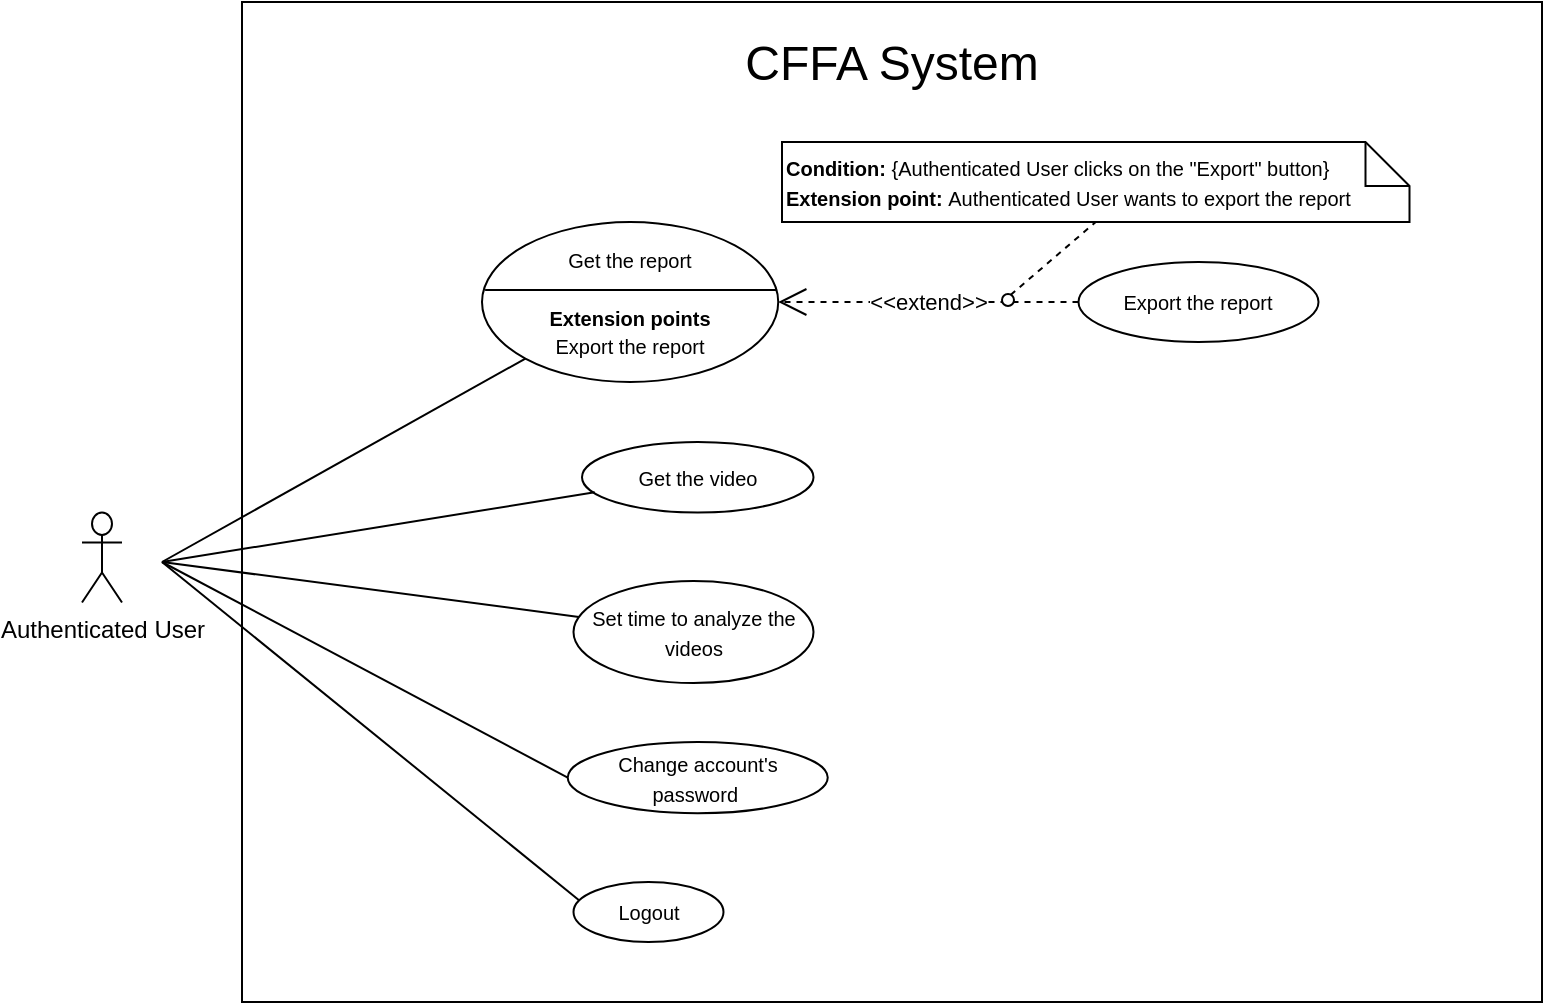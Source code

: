 <mxfile version="14.5.1" type="device" pages="7"><diagram id="6UJ6OiUAnsXP5WU5iYvn" name="UsecaseOverview"><mxGraphModel dx="1186" dy="1715" grid="1" gridSize="10" guides="1" tooltips="1" connect="1" arrows="1" fold="1" page="1" pageScale="1" pageWidth="850" pageHeight="1100" math="0" shadow="0"><root><mxCell id="0"/><mxCell id="1" parent="0"/><mxCell id="tI6X_pEvOobuKZceDdd3-5" value="" style="rounded=0;whiteSpace=wrap;html=1;" parent="1" vertex="1"><mxGeometry x="130" y="-980" width="650" height="500" as="geometry"/></mxCell><mxCell id="INBuplyQTcS28SzZKjMm-4" value="&lt;span style=&quot;font-size: 24px&quot;&gt;CFFA System&lt;/span&gt;" style="text;html=1;strokeColor=none;fillColor=none;align=center;verticalAlign=middle;whiteSpace=wrap;rounded=0;" parent="1" vertex="1"><mxGeometry x="290" y="-958.75" width="330" height="20" as="geometry"/></mxCell><mxCell id="INBuplyQTcS28SzZKjMm-292" value="&lt;font style=&quot;font-size: 10px&quot;&gt;Get the report&lt;br&gt;&lt;br&gt;&lt;b&gt;Extension points&lt;br&gt;&lt;/b&gt;Export the report&lt;br&gt;&lt;/font&gt;" style="ellipse;whiteSpace=wrap;html=1;fillColor=#ffffff;gradientColor=none;" parent="1" vertex="1"><mxGeometry x="250.0" y="-870.0" width="148.12" height="80" as="geometry"/></mxCell><mxCell id="INBuplyQTcS28SzZKjMm-295" value="&lt;font style=&quot;font-size: 10px&quot;&gt;Get the video&lt;br&gt;&lt;/font&gt;" style="ellipse;whiteSpace=wrap;html=1;fillColor=#ffffff;gradientColor=none;" parent="1" vertex="1"><mxGeometry x="300" y="-760" width="115.75" height="35.25" as="geometry"/></mxCell><mxCell id="INBuplyQTcS28SzZKjMm-310" value="Authenticated User" style="shape=umlActor;verticalLabelPosition=bottom;verticalAlign=top;html=1;outlineConnect=0;" parent="1" vertex="1"><mxGeometry x="50" y="-724.75" width="20" height="45" as="geometry"/></mxCell><mxCell id="INBuplyQTcS28SzZKjMm-312" value="&lt;font style=&quot;font-size: 10px&quot;&gt;Logout&lt;/font&gt;" style="ellipse;whiteSpace=wrap;html=1;fillColor=#ffffff;gradientColor=none;" parent="1" vertex="1"><mxGeometry x="295.75" y="-540" width="75" height="30" as="geometry"/></mxCell><mxCell id="INBuplyQTcS28SzZKjMm-321" value="" style="endArrow=none;html=1;rounded=0;exitX=0.039;exitY=0.308;exitDx=0;exitDy=0;exitPerimeter=0;" parent="1" source="INBuplyQTcS28SzZKjMm-312" edge="1"><mxGeometry relative="1" as="geometry"><mxPoint x="631" y="-602.5" as="sourcePoint"/><mxPoint x="90" y="-700" as="targetPoint"/></mxGeometry></mxCell><mxCell id="VjTI8gnujte1KdAlJKVW-88" value="&lt;span style=&quot;font-size: 10px&quot;&gt;Change account's password&amp;nbsp;&lt;/span&gt;" style="ellipse;whiteSpace=wrap;html=1;fillColor=#ffffff;gradientColor=none;" parent="1" vertex="1"><mxGeometry x="292.87" y="-610" width="130" height="35.62" as="geometry"/></mxCell><mxCell id="VjTI8gnujte1KdAlJKVW-89" value="" style="endArrow=none;html=1;fontSize=18;entryX=0;entryY=0.5;entryDx=0;entryDy=0;" parent="1" target="VjTI8gnujte1KdAlJKVW-88" edge="1"><mxGeometry width="50" height="50" relative="1" as="geometry"><mxPoint x="90" y="-700" as="sourcePoint"/><mxPoint x="768.5" y="-726.5" as="targetPoint"/></mxGeometry></mxCell><mxCell id="VjTI8gnujte1KdAlJKVW-92" value="" style="endArrow=none;html=1;fontSize=18;entryX=0.055;entryY=0.713;entryDx=0;entryDy=0;entryPerimeter=0;" parent="1" target="INBuplyQTcS28SzZKjMm-295" edge="1"><mxGeometry width="50" height="50" relative="1" as="geometry"><mxPoint x="90" y="-700" as="sourcePoint"/><mxPoint x="768.5" y="-608.0" as="targetPoint"/></mxGeometry></mxCell><mxCell id="VjTI8gnujte1KdAlJKVW-93" value="" style="endArrow=none;html=1;fontSize=18;exitX=0;exitY=1;exitDx=0;exitDy=0;" parent="1" source="INBuplyQTcS28SzZKjMm-292" edge="1"><mxGeometry width="50" height="50" relative="1" as="geometry"><mxPoint x="673.75" y="-482.75" as="sourcePoint"/><mxPoint x="90" y="-700" as="targetPoint"/></mxGeometry></mxCell><mxCell id="aIwaZo59-YnZc3J83nfD-1" value="&lt;font style=&quot;font-size: 10px&quot;&gt;Export the report&lt;/font&gt;" style="ellipse;whiteSpace=wrap;html=1;" parent="1" vertex="1"><mxGeometry x="548.25" y="-850" width="120" height="40" as="geometry"/></mxCell><mxCell id="aIwaZo59-YnZc3J83nfD-8" value="&amp;lt;&amp;lt;extend&amp;gt;&amp;gt;" style="endArrow=open;endSize=12;dashed=1;html=1;exitX=0;exitY=0.5;exitDx=0;exitDy=0;entryX=1;entryY=0.5;entryDx=0;entryDy=0;" parent="1" source="aIwaZo59-YnZc3J83nfD-1" target="INBuplyQTcS28SzZKjMm-292" edge="1"><mxGeometry width="160" relative="1" as="geometry"><mxPoint x="407.491" y="-915.98" as="sourcePoint"/><mxPoint x="330.25" y="-788.5" as="targetPoint"/></mxGeometry></mxCell><mxCell id="aIwaZo59-YnZc3J83nfD-9" value="&lt;b style=&quot;font-size: 10px&quot;&gt;Condition:&amp;nbsp;&lt;/b&gt;&lt;span style=&quot;font-size: 10px&quot;&gt;{Authenticated User&lt;/span&gt;&lt;span style=&quot;font-size: 10px&quot;&gt;&amp;nbsp;clicks on the&amp;nbsp;&lt;/span&gt;&lt;span style=&quot;font-size: 10px ; text-align: center&quot;&gt;&quot;Export&quot;&lt;/span&gt;&lt;span style=&quot;font-size: 10px&quot;&gt;&amp;nbsp;button}&lt;/span&gt;&lt;br style=&quot;font-size: 10px&quot;&gt;&lt;b style=&quot;font-size: 10px&quot;&gt;Extension point:&amp;nbsp;&lt;/b&gt;&lt;span style=&quot;font-size: 10px&quot;&gt;Authenticated User&lt;/span&gt;&lt;span style=&quot;font-size: 10px&quot;&gt;&amp;nbsp;wants to export the&amp;nbsp;&lt;/span&gt;&lt;span style=&quot;font-size: 10px ; text-align: center&quot;&gt;report&lt;/span&gt;" style="shape=note;size=22;whiteSpace=wrap;html=1;align=left;" parent="1" vertex="1"><mxGeometry x="400" y="-910" width="313.75" height="40" as="geometry"/></mxCell><mxCell id="aIwaZo59-YnZc3J83nfD-10" value="" style="endArrow=none;dashed=1;html=1;entryX=0.5;entryY=1;entryDx=0;entryDy=0;entryPerimeter=0;exitX=0.081;exitY=0.285;exitDx=0;exitDy=0;exitPerimeter=0;" parent="1" source="aIwaZo59-YnZc3J83nfD-11" target="aIwaZo59-YnZc3J83nfD-9" edge="1"><mxGeometry width="50" height="50" relative="1" as="geometry"><mxPoint x="332.75" y="-942.25" as="sourcePoint"/><mxPoint x="382.75" y="-992.25" as="targetPoint"/></mxGeometry></mxCell><mxCell id="aIwaZo59-YnZc3J83nfD-11" value="" style="ellipse;whiteSpace=wrap;html=1;aspect=fixed;direction=south;" parent="1" vertex="1"><mxGeometry x="510.0" y="-834.0" width="6" height="6" as="geometry"/></mxCell><mxCell id="aIwaZo59-YnZc3J83nfD-62" value="&lt;font style=&quot;font-size: 10px&quot;&gt;Set time to analyze the videos&lt;/font&gt;" style="ellipse;whiteSpace=wrap;html=1;" parent="1" vertex="1"><mxGeometry x="295.75" y="-690.5" width="120" height="51" as="geometry"/></mxCell><mxCell id="aIwaZo59-YnZc3J83nfD-64" value="" style="line;strokeWidth=1;fillColor=none;align=left;verticalAlign=middle;spacingTop=-1;spacingLeft=3;spacingRight=3;rotatable=0;labelPosition=right;points=[];portConstraint=eastwest;" parent="1" vertex="1"><mxGeometry x="251.56" y="-840.0" width="146" height="8" as="geometry"/></mxCell><mxCell id="tI6X_pEvOobuKZceDdd3-9" value="" style="endArrow=none;html=1;fontSize=18;" parent="1" target="aIwaZo59-YnZc3J83nfD-62" edge="1"><mxGeometry width="50" height="50" relative="1" as="geometry"><mxPoint x="90" y="-700" as="sourcePoint"/><mxPoint x="711.625" y="-627" as="targetPoint"/></mxGeometry></mxCell></root></mxGraphModel></diagram><diagram id="xzWb_JJC2aCagk1qqqti" name="Logout"><mxGraphModel dx="1395" dy="1824" grid="1" gridSize="10" guides="1" tooltips="1" connect="1" arrows="1" fold="1" page="1" pageScale="1" pageWidth="850" pageHeight="1100" math="0" shadow="0"><root><mxCell id="SeLOAZ7fsti9AibItVb4-0"/><mxCell id="SeLOAZ7fsti9AibItVb4-1" parent="SeLOAZ7fsti9AibItVb4-0"/><mxCell id="Zf7BKucJhdkyYfmUCN7V-0" value="" style="rounded=0;whiteSpace=wrap;html=1;" vertex="1" parent="SeLOAZ7fsti9AibItVb4-1"><mxGeometry x="132.5" y="-1080" width="290" height="180" as="geometry"/></mxCell><mxCell id="Zf7BKucJhdkyYfmUCN7V-1" value="&lt;span style=&quot;font-size: 24px&quot;&gt;CFFA System&lt;/span&gt;" style="text;html=1;strokeColor=none;fillColor=none;align=center;verticalAlign=middle;whiteSpace=wrap;rounded=0;" vertex="1" parent="SeLOAZ7fsti9AibItVb4-1"><mxGeometry x="112.5" y="-1060" width="330" height="20" as="geometry"/></mxCell><mxCell id="Zf7BKucJhdkyYfmUCN7V-4" value="Authenticated User" style="shape=umlActor;verticalLabelPosition=bottom;verticalAlign=top;html=1;outlineConnect=0;" vertex="1" parent="SeLOAZ7fsti9AibItVb4-1"><mxGeometry x="50" y="-994.75" width="20" height="45" as="geometry"/></mxCell><mxCell id="Zf7BKucJhdkyYfmUCN7V-5" value="&lt;font style=&quot;font-size: 10px&quot;&gt;Logout&lt;/font&gt;" style="ellipse;whiteSpace=wrap;html=1;fillColor=#ffffff;gradientColor=none;" vertex="1" parent="SeLOAZ7fsti9AibItVb4-1"><mxGeometry x="240" y="-979.75" width="75" height="30" as="geometry"/></mxCell><mxCell id="Zf7BKucJhdkyYfmUCN7V-6" value="" style="endArrow=none;html=1;rounded=0;exitX=0.039;exitY=0.308;exitDx=0;exitDy=0;exitPerimeter=0;" edge="1" parent="SeLOAZ7fsti9AibItVb4-1" source="Zf7BKucJhdkyYfmUCN7V-5"><mxGeometry relative="1" as="geometry"><mxPoint x="631" y="-872.5" as="sourcePoint"/><mxPoint x="90" y="-970" as="targetPoint"/></mxGeometry></mxCell></root></mxGraphModel></diagram><diagram id="yPoH3A0jL3ax1E1dE99e" name="ChangePassword"><mxGraphModel dx="1186" dy="1715" grid="1" gridSize="10" guides="1" tooltips="1" connect="1" arrows="1" fold="1" page="1" pageScale="1" pageWidth="850" pageHeight="1100" math="0" shadow="0"><root><mxCell id="b2DQKMKz0T20RMVt6NaR-0"/><mxCell id="b2DQKMKz0T20RMVt6NaR-1" parent="b2DQKMKz0T20RMVt6NaR-0"/><mxCell id="b2DQKMKz0T20RMVt6NaR-2" value="" style="rounded=0;whiteSpace=wrap;html=1;" parent="b2DQKMKz0T20RMVt6NaR-1" vertex="1"><mxGeometry x="132.5" y="-1080" width="290" height="180" as="geometry"/></mxCell><mxCell id="b2DQKMKz0T20RMVt6NaR-3" value="&lt;span style=&quot;font-size: 24px&quot;&gt;CFFA System&lt;/span&gt;" style="text;html=1;strokeColor=none;fillColor=none;align=center;verticalAlign=middle;whiteSpace=wrap;rounded=0;" parent="b2DQKMKz0T20RMVt6NaR-1" vertex="1"><mxGeometry x="112.5" y="-1060" width="330" height="20" as="geometry"/></mxCell><mxCell id="b2DQKMKz0T20RMVt6NaR-4" value="Authenticated User" style="shape=umlActor;verticalLabelPosition=bottom;verticalAlign=top;html=1;outlineConnect=0;" parent="b2DQKMKz0T20RMVt6NaR-1" vertex="1"><mxGeometry x="50" y="-994.75" width="20" height="45" as="geometry"/></mxCell><mxCell id="b2DQKMKz0T20RMVt6NaR-5" value="&lt;font style=&quot;font-size: 10px&quot;&gt;Change account's password&lt;/font&gt;" style="ellipse;whiteSpace=wrap;html=1;fillColor=#ffffff;gradientColor=none;" parent="b2DQKMKz0T20RMVt6NaR-1" vertex="1"><mxGeometry x="222.5" y="-1000" width="110" height="40.25" as="geometry"/></mxCell><mxCell id="b2DQKMKz0T20RMVt6NaR-6" value="" style="endArrow=none;html=1;rounded=0;exitX=0;exitY=0.5;exitDx=0;exitDy=0;" parent="b2DQKMKz0T20RMVt6NaR-1" source="b2DQKMKz0T20RMVt6NaR-5" edge="1"><mxGeometry relative="1" as="geometry"><mxPoint x="631" y="-872.5" as="sourcePoint"/><mxPoint x="90" y="-970" as="targetPoint"/></mxGeometry></mxCell></root></mxGraphModel></diagram><diagram id="k3KJ2ECnxthOcYB2CGgy" name="GetReport"><mxGraphModel dx="1186" dy="1715" grid="1" gridSize="10" guides="1" tooltips="1" connect="1" arrows="1" fold="1" page="1" pageScale="1" pageWidth="850" pageHeight="1100" math="0" shadow="0"><root><mxCell id="XifzTDUw07kTAD3L4I7p-0"/><mxCell id="XifzTDUw07kTAD3L4I7p-1" parent="XifzTDUw07kTAD3L4I7p-0"/><mxCell id="SWsKWwmKgVuZLeBLIe6f-0" value="" style="rounded=0;whiteSpace=wrap;html=1;" parent="XifzTDUw07kTAD3L4I7p-1" vertex="1"><mxGeometry x="132.5" y="-1080" width="290" height="180" as="geometry"/></mxCell><mxCell id="SWsKWwmKgVuZLeBLIe6f-1" value="&lt;span style=&quot;font-size: 24px&quot;&gt;CFFA System&lt;/span&gt;" style="text;html=1;strokeColor=none;fillColor=none;align=center;verticalAlign=middle;whiteSpace=wrap;rounded=0;" parent="XifzTDUw07kTAD3L4I7p-1" vertex="1"><mxGeometry x="112.5" y="-1060" width="330" height="20" as="geometry"/></mxCell><mxCell id="SWsKWwmKgVuZLeBLIe6f-2" value="Authenticated User" style="shape=umlActor;verticalLabelPosition=bottom;verticalAlign=top;html=1;outlineConnect=0;" parent="XifzTDUw07kTAD3L4I7p-1" vertex="1"><mxGeometry x="50" y="-994.75" width="20" height="45" as="geometry"/></mxCell><mxCell id="SWsKWwmKgVuZLeBLIe6f-3" value="&lt;font style=&quot;font-size: 10px&quot;&gt;Get the report&lt;/font&gt;" style="ellipse;whiteSpace=wrap;html=1;fillColor=#ffffff;gradientColor=none;" parent="XifzTDUw07kTAD3L4I7p-1" vertex="1"><mxGeometry x="222.5" y="-1000" width="110" height="40.25" as="geometry"/></mxCell><mxCell id="SWsKWwmKgVuZLeBLIe6f-4" value="" style="endArrow=none;html=1;rounded=0;exitX=0;exitY=0.5;exitDx=0;exitDy=0;" parent="XifzTDUw07kTAD3L4I7p-1" source="SWsKWwmKgVuZLeBLIe6f-3" edge="1"><mxGeometry relative="1" as="geometry"><mxPoint x="631" y="-872.5" as="sourcePoint"/><mxPoint x="90" y="-970" as="targetPoint"/></mxGeometry></mxCell></root></mxGraphModel></diagram><diagram id="f7Y26f9PWoAPqztXZejF" name="Export the report"><mxGraphModel dx="818" dy="1524" grid="1" gridSize="10" guides="1" tooltips="1" connect="1" arrows="1" fold="1" page="1" pageScale="1" pageWidth="850" pageHeight="1100" math="0" shadow="0"><root><mxCell id="lDS_GmvSFd6a5vmi9VJM-0"/><mxCell id="lDS_GmvSFd6a5vmi9VJM-1" parent="lDS_GmvSFd6a5vmi9VJM-0"/><mxCell id="-KOmXQxAixEK70wjHdpr-0" value="" style="rounded=0;whiteSpace=wrap;html=1;" vertex="1" parent="lDS_GmvSFd6a5vmi9VJM-1"><mxGeometry x="132.5" y="-1080" width="517.5" height="250" as="geometry"/></mxCell><mxCell id="-KOmXQxAixEK70wjHdpr-1" value="&lt;span style=&quot;font-size: 24px&quot;&gt;CFFA System&lt;/span&gt;" style="text;html=1;strokeColor=none;fillColor=none;align=center;verticalAlign=middle;whiteSpace=wrap;rounded=0;" vertex="1" parent="lDS_GmvSFd6a5vmi9VJM-1"><mxGeometry x="226.25" y="-1060" width="330" height="20" as="geometry"/></mxCell><mxCell id="-KOmXQxAixEK70wjHdpr-2" value="Authenticated User" style="shape=umlActor;verticalLabelPosition=bottom;verticalAlign=top;html=1;outlineConnect=0;" vertex="1" parent="lDS_GmvSFd6a5vmi9VJM-1"><mxGeometry x="50" y="-994.75" width="20" height="45" as="geometry"/></mxCell><mxCell id="-KOmXQxAixEK70wjHdpr-4" value="" style="endArrow=none;html=1;rounded=0;exitX=0;exitY=0.5;exitDx=0;exitDy=0;" edge="1" parent="lDS_GmvSFd6a5vmi9VJM-1" source="a9YJJmCI55dkAlTNzbGC-1"><mxGeometry relative="1" as="geometry"><mxPoint x="222.5" y="-979.875" as="sourcePoint"/><mxPoint x="90" y="-970" as="targetPoint"/></mxGeometry></mxCell><mxCell id="a9YJJmCI55dkAlTNzbGC-1" value="&lt;font style=&quot;font-size: 10px&quot;&gt;Get the report&lt;br&gt;&lt;br&gt;&lt;b&gt;Extension points&lt;br&gt;&lt;/b&gt;Export the report&lt;br&gt;&lt;/font&gt;" style="ellipse;whiteSpace=wrap;html=1;fillColor=#ffffff;gradientColor=none;" vertex="1" parent="lDS_GmvSFd6a5vmi9VJM-1"><mxGeometry x="150.0" y="-970.0" width="148.12" height="80" as="geometry"/></mxCell><mxCell id="a9YJJmCI55dkAlTNzbGC-2" value="&lt;font style=&quot;font-size: 10px&quot;&gt;Export the report&lt;/font&gt;" style="ellipse;whiteSpace=wrap;html=1;" vertex="1" parent="lDS_GmvSFd6a5vmi9VJM-1"><mxGeometry x="448.25" y="-950" width="120" height="40" as="geometry"/></mxCell><mxCell id="a9YJJmCI55dkAlTNzbGC-3" value="&amp;lt;&amp;lt;extend&amp;gt;&amp;gt;" style="endArrow=open;endSize=12;dashed=1;html=1;exitX=0;exitY=0.5;exitDx=0;exitDy=0;entryX=1;entryY=0.5;entryDx=0;entryDy=0;" edge="1" parent="lDS_GmvSFd6a5vmi9VJM-1" source="a9YJJmCI55dkAlTNzbGC-2" target="a9YJJmCI55dkAlTNzbGC-1"><mxGeometry width="160" relative="1" as="geometry"><mxPoint x="307.491" y="-1015.98" as="sourcePoint"/><mxPoint x="230.25" y="-888.5" as="targetPoint"/></mxGeometry></mxCell><mxCell id="a9YJJmCI55dkAlTNzbGC-4" value="&lt;b style=&quot;font-size: 10px&quot;&gt;Condition:&amp;nbsp;&lt;/b&gt;&lt;span style=&quot;font-size: 10px&quot;&gt;{Authenticated User&lt;/span&gt;&lt;span style=&quot;font-size: 10px&quot;&gt;&amp;nbsp;clicks on the&amp;nbsp;&lt;/span&gt;&lt;span style=&quot;font-size: 10px ; text-align: center&quot;&gt;&quot;Export&quot;&lt;/span&gt;&lt;span style=&quot;font-size: 10px&quot;&gt;&amp;nbsp;button}&lt;/span&gt;&lt;br style=&quot;font-size: 10px&quot;&gt;&lt;b style=&quot;font-size: 10px&quot;&gt;Extension point:&amp;nbsp;&lt;/b&gt;&lt;span style=&quot;font-size: 10px&quot;&gt;Authenticated User&lt;/span&gt;&lt;span style=&quot;font-size: 10px&quot;&gt;&amp;nbsp;wants to export the&amp;nbsp;&lt;/span&gt;&lt;span style=&quot;font-size: 10px ; text-align: center&quot;&gt;report&lt;/span&gt;" style="shape=note;size=22;whiteSpace=wrap;html=1;align=left;" vertex="1" parent="lDS_GmvSFd6a5vmi9VJM-1"><mxGeometry x="300" y="-1010" width="313.75" height="40" as="geometry"/></mxCell><mxCell id="a9YJJmCI55dkAlTNzbGC-5" value="" style="endArrow=none;dashed=1;html=1;entryX=0.5;entryY=1;entryDx=0;entryDy=0;entryPerimeter=0;exitX=0.081;exitY=0.285;exitDx=0;exitDy=0;exitPerimeter=0;" edge="1" parent="lDS_GmvSFd6a5vmi9VJM-1" source="a9YJJmCI55dkAlTNzbGC-6" target="a9YJJmCI55dkAlTNzbGC-4"><mxGeometry width="50" height="50" relative="1" as="geometry"><mxPoint x="232.75" y="-1042.25" as="sourcePoint"/><mxPoint x="282.75" y="-1092.25" as="targetPoint"/></mxGeometry></mxCell><mxCell id="a9YJJmCI55dkAlTNzbGC-6" value="" style="ellipse;whiteSpace=wrap;html=1;aspect=fixed;direction=south;" vertex="1" parent="lDS_GmvSFd6a5vmi9VJM-1"><mxGeometry x="410.0" y="-934.0" width="6" height="6" as="geometry"/></mxCell><mxCell id="a9YJJmCI55dkAlTNzbGC-7" value="" style="line;strokeWidth=1;fillColor=none;align=left;verticalAlign=middle;spacingTop=-1;spacingLeft=3;spacingRight=3;rotatable=0;labelPosition=right;points=[];portConstraint=eastwest;" vertex="1" parent="lDS_GmvSFd6a5vmi9VJM-1"><mxGeometry x="151.56" y="-940.0" width="146" height="8" as="geometry"/></mxCell></root></mxGraphModel></diagram><diagram id="qr48Vd9mM5Dav7IYNLN0" name="SetTime"><mxGraphModel dx="1186" dy="1715" grid="1" gridSize="10" guides="1" tooltips="1" connect="1" arrows="1" fold="1" page="1" pageScale="1" pageWidth="850" pageHeight="1100" math="0" shadow="0"><root><mxCell id="-8ouPOSfNzq6NV6Zcjdx-0"/><mxCell id="-8ouPOSfNzq6NV6Zcjdx-1" parent="-8ouPOSfNzq6NV6Zcjdx-0"/><mxCell id="squ6kL4AonwdpVNyA7LZ-0" value="" style="rounded=0;whiteSpace=wrap;html=1;" vertex="1" parent="-8ouPOSfNzq6NV6Zcjdx-1"><mxGeometry x="132.5" y="-1080" width="290" height="180" as="geometry"/></mxCell><mxCell id="squ6kL4AonwdpVNyA7LZ-1" value="&lt;span style=&quot;font-size: 24px&quot;&gt;CFFA System&lt;/span&gt;" style="text;html=1;strokeColor=none;fillColor=none;align=center;verticalAlign=middle;whiteSpace=wrap;rounded=0;" vertex="1" parent="-8ouPOSfNzq6NV6Zcjdx-1"><mxGeometry x="112.5" y="-1060" width="330" height="20" as="geometry"/></mxCell><mxCell id="squ6kL4AonwdpVNyA7LZ-2" value="Authenticated User" style="shape=umlActor;verticalLabelPosition=bottom;verticalAlign=top;html=1;outlineConnect=0;" vertex="1" parent="-8ouPOSfNzq6NV6Zcjdx-1"><mxGeometry x="50" y="-994.75" width="20" height="45" as="geometry"/></mxCell><mxCell id="squ6kL4AonwdpVNyA7LZ-3" value="&lt;font style=&quot;font-size: 10px&quot;&gt;Set time to analyze the videos&lt;/font&gt;" style="ellipse;whiteSpace=wrap;html=1;fillColor=#ffffff;gradientColor=none;" vertex="1" parent="-8ouPOSfNzq6NV6Zcjdx-1"><mxGeometry x="210" y="-1010" width="122.5" height="50" as="geometry"/></mxCell><mxCell id="squ6kL4AonwdpVNyA7LZ-4" value="" style="endArrow=none;html=1;rounded=0;exitX=0;exitY=0.5;exitDx=0;exitDy=0;" edge="1" parent="-8ouPOSfNzq6NV6Zcjdx-1" source="squ6kL4AonwdpVNyA7LZ-3"><mxGeometry relative="1" as="geometry"><mxPoint x="631" y="-872.5" as="sourcePoint"/><mxPoint x="90" y="-970" as="targetPoint"/></mxGeometry></mxCell></root></mxGraphModel></diagram><diagram id="cQaJkIwg7mUDxACJoqVg" name="GetVideo"><mxGraphModel dx="1186" dy="1715" grid="1" gridSize="10" guides="1" tooltips="1" connect="1" arrows="1" fold="1" page="1" pageScale="1" pageWidth="850" pageHeight="1100" math="0" shadow="0"><root><mxCell id="nI1GufYNc0rCkCSKIaiz-0"/><mxCell id="nI1GufYNc0rCkCSKIaiz-1" parent="nI1GufYNc0rCkCSKIaiz-0"/><mxCell id="KBXxMzuUmxeLLxREG07w-0" value="" style="rounded=0;whiteSpace=wrap;html=1;" vertex="1" parent="nI1GufYNc0rCkCSKIaiz-1"><mxGeometry x="132.5" y="-1080" width="290" height="180" as="geometry"/></mxCell><mxCell id="KBXxMzuUmxeLLxREG07w-1" value="&lt;span style=&quot;font-size: 24px&quot;&gt;CFFA System&lt;/span&gt;" style="text;html=1;strokeColor=none;fillColor=none;align=center;verticalAlign=middle;whiteSpace=wrap;rounded=0;" vertex="1" parent="nI1GufYNc0rCkCSKIaiz-1"><mxGeometry x="112.5" y="-1060" width="330" height="20" as="geometry"/></mxCell><mxCell id="KBXxMzuUmxeLLxREG07w-2" value="Authenticated User" style="shape=umlActor;verticalLabelPosition=bottom;verticalAlign=top;html=1;outlineConnect=0;" vertex="1" parent="nI1GufYNc0rCkCSKIaiz-1"><mxGeometry x="50" y="-994.75" width="20" height="45" as="geometry"/></mxCell><mxCell id="KBXxMzuUmxeLLxREG07w-3" value="&lt;font style=&quot;font-size: 10px&quot;&gt;Get the video&lt;/font&gt;" style="ellipse;whiteSpace=wrap;html=1;fillColor=#ffffff;gradientColor=none;" vertex="1" parent="nI1GufYNc0rCkCSKIaiz-1"><mxGeometry x="222.5" y="-1000" width="110" height="40.25" as="geometry"/></mxCell><mxCell id="KBXxMzuUmxeLLxREG07w-4" value="" style="endArrow=none;html=1;rounded=0;exitX=0;exitY=0.5;exitDx=0;exitDy=0;" edge="1" parent="nI1GufYNc0rCkCSKIaiz-1" source="KBXxMzuUmxeLLxREG07w-3"><mxGeometry relative="1" as="geometry"><mxPoint x="631" y="-872.5" as="sourcePoint"/><mxPoint x="90" y="-970" as="targetPoint"/></mxGeometry></mxCell></root></mxGraphModel></diagram></mxfile>